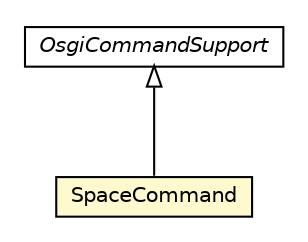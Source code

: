 #!/usr/local/bin/dot
#
# Class diagram 
# Generated by UMLGraph version R5_6-24-gf6e263 (http://www.umlgraph.org/)
#

digraph G {
	edge [fontname="Helvetica",fontsize=10,labelfontname="Helvetica",labelfontsize=10];
	node [fontname="Helvetica",fontsize=10,shape=plaintext];
	nodesep=0.25;
	ranksep=0.5;
	// org.universAAL.middleware.shell.universAAL.osgi.SpaceCommand
	c7716550 [label=<<table title="org.universAAL.middleware.shell.universAAL.osgi.SpaceCommand" border="0" cellborder="1" cellspacing="0" cellpadding="2" port="p" bgcolor="lemonChiffon" href="./SpaceCommand.html">
		<tr><td><table border="0" cellspacing="0" cellpadding="1">
<tr><td align="center" balign="center"> SpaceCommand </td></tr>
		</table></td></tr>
		</table>>, URL="./SpaceCommand.html", fontname="Helvetica", fontcolor="black", fontsize=10.0];
	//org.universAAL.middleware.shell.universAAL.osgi.SpaceCommand extends org.apache.karaf.shell.console.OsgiCommandSupport
	c7718201:p -> c7716550:p [dir=back,arrowtail=empty];
	// org.apache.karaf.shell.console.OsgiCommandSupport
	c7718201 [label=<<table title="org.apache.karaf.shell.console.OsgiCommandSupport" border="0" cellborder="1" cellspacing="0" cellpadding="2" port="p" href="http://java.sun.com/j2se/1.4.2/docs/api/org/apache/karaf/shell/console/OsgiCommandSupport.html">
		<tr><td><table border="0" cellspacing="0" cellpadding="1">
<tr><td align="center" balign="center"><font face="Helvetica-Oblique"> OsgiCommandSupport </font></td></tr>
		</table></td></tr>
		</table>>, URL="http://java.sun.com/j2se/1.4.2/docs/api/org/apache/karaf/shell/console/OsgiCommandSupport.html", fontname="Helvetica", fontcolor="black", fontsize=10.0];
}

